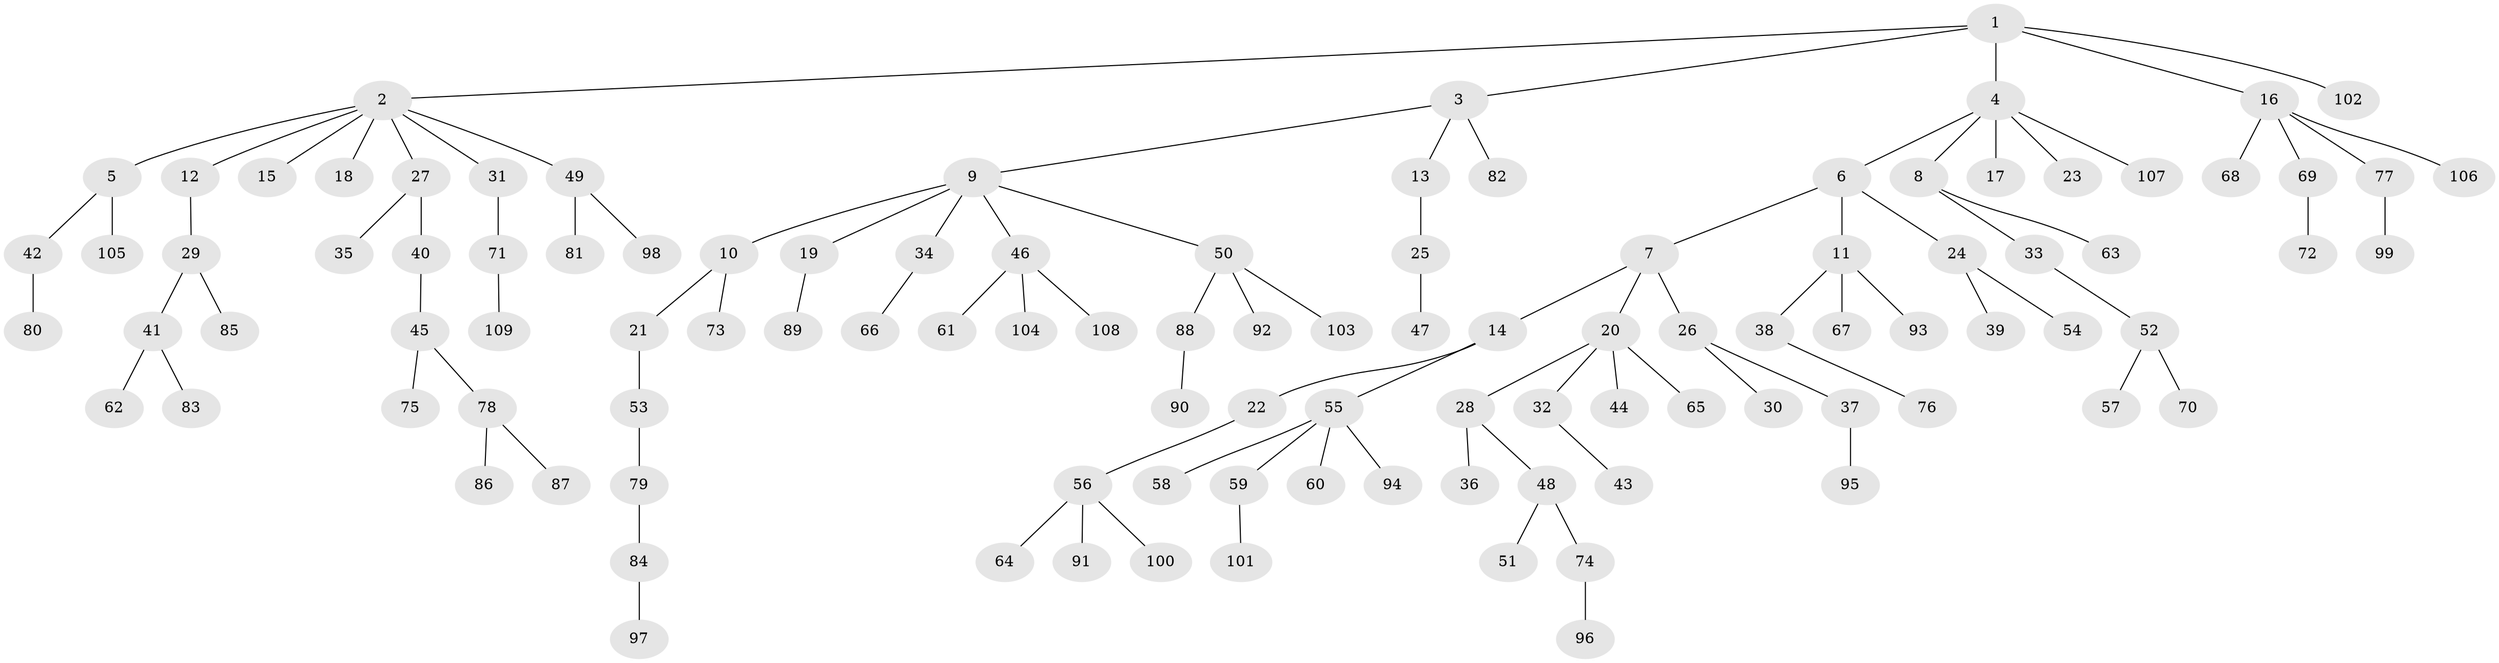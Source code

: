 // coarse degree distribution, {1: 0.7592592592592593, 2: 0.16666666666666666, 5: 0.018518518518518517, 4: 0.018518518518518517, 30: 0.018518518518518517, 8: 0.018518518518518517}
// Generated by graph-tools (version 1.1) at 2025/55/03/04/25 21:55:54]
// undirected, 109 vertices, 108 edges
graph export_dot {
graph [start="1"]
  node [color=gray90,style=filled];
  1;
  2;
  3;
  4;
  5;
  6;
  7;
  8;
  9;
  10;
  11;
  12;
  13;
  14;
  15;
  16;
  17;
  18;
  19;
  20;
  21;
  22;
  23;
  24;
  25;
  26;
  27;
  28;
  29;
  30;
  31;
  32;
  33;
  34;
  35;
  36;
  37;
  38;
  39;
  40;
  41;
  42;
  43;
  44;
  45;
  46;
  47;
  48;
  49;
  50;
  51;
  52;
  53;
  54;
  55;
  56;
  57;
  58;
  59;
  60;
  61;
  62;
  63;
  64;
  65;
  66;
  67;
  68;
  69;
  70;
  71;
  72;
  73;
  74;
  75;
  76;
  77;
  78;
  79;
  80;
  81;
  82;
  83;
  84;
  85;
  86;
  87;
  88;
  89;
  90;
  91;
  92;
  93;
  94;
  95;
  96;
  97;
  98;
  99;
  100;
  101;
  102;
  103;
  104;
  105;
  106;
  107;
  108;
  109;
  1 -- 2;
  1 -- 3;
  1 -- 4;
  1 -- 16;
  1 -- 102;
  2 -- 5;
  2 -- 12;
  2 -- 15;
  2 -- 18;
  2 -- 27;
  2 -- 31;
  2 -- 49;
  3 -- 9;
  3 -- 13;
  3 -- 82;
  4 -- 6;
  4 -- 8;
  4 -- 17;
  4 -- 23;
  4 -- 107;
  5 -- 42;
  5 -- 105;
  6 -- 7;
  6 -- 11;
  6 -- 24;
  7 -- 14;
  7 -- 20;
  7 -- 26;
  8 -- 33;
  8 -- 63;
  9 -- 10;
  9 -- 19;
  9 -- 34;
  9 -- 46;
  9 -- 50;
  10 -- 21;
  10 -- 73;
  11 -- 38;
  11 -- 67;
  11 -- 93;
  12 -- 29;
  13 -- 25;
  14 -- 22;
  14 -- 55;
  16 -- 68;
  16 -- 69;
  16 -- 77;
  16 -- 106;
  19 -- 89;
  20 -- 28;
  20 -- 32;
  20 -- 44;
  20 -- 65;
  21 -- 53;
  22 -- 56;
  24 -- 39;
  24 -- 54;
  25 -- 47;
  26 -- 30;
  26 -- 37;
  27 -- 35;
  27 -- 40;
  28 -- 36;
  28 -- 48;
  29 -- 41;
  29 -- 85;
  31 -- 71;
  32 -- 43;
  33 -- 52;
  34 -- 66;
  37 -- 95;
  38 -- 76;
  40 -- 45;
  41 -- 62;
  41 -- 83;
  42 -- 80;
  45 -- 75;
  45 -- 78;
  46 -- 61;
  46 -- 104;
  46 -- 108;
  48 -- 51;
  48 -- 74;
  49 -- 81;
  49 -- 98;
  50 -- 88;
  50 -- 92;
  50 -- 103;
  52 -- 57;
  52 -- 70;
  53 -- 79;
  55 -- 58;
  55 -- 59;
  55 -- 60;
  55 -- 94;
  56 -- 64;
  56 -- 91;
  56 -- 100;
  59 -- 101;
  69 -- 72;
  71 -- 109;
  74 -- 96;
  77 -- 99;
  78 -- 86;
  78 -- 87;
  79 -- 84;
  84 -- 97;
  88 -- 90;
}
